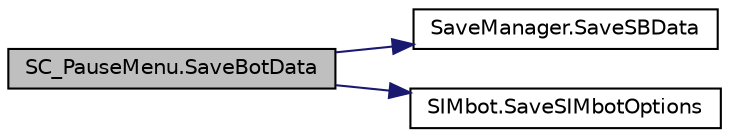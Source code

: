 digraph "SC_PauseMenu.SaveBotData"
{
 // LATEX_PDF_SIZE
  edge [fontname="Helvetica",fontsize="10",labelfontname="Helvetica",labelfontsize="10"];
  node [fontname="Helvetica",fontsize="10",shape=record];
  rankdir="LR";
  Node1 [label="SC_PauseMenu.SaveBotData",height=0.2,width=0.4,color="black", fillcolor="grey75", style="filled", fontcolor="black",tooltip=" "];
  Node1 -> Node2 [color="midnightblue",fontsize="10",style="solid",fontname="Helvetica"];
  Node2 [label="SaveManager.SaveSBData",height=0.2,width=0.4,color="black", fillcolor="white", style="filled",URL="$class_save_manager.html#a0d3dda4dbe1cfc3b1052cc6dd29db42a",tooltip="Save the data on the SIMbot to a file."];
  Node1 -> Node3 [color="midnightblue",fontsize="10",style="solid",fontname="Helvetica"];
  Node3 [label="SIMbot.SaveSIMbotOptions",height=0.2,width=0.4,color="black", fillcolor="white", style="filled",URL="$class_s_i_mbot.html#a4f610c5c0cbee05e6eccc3c55d5a42ab",tooltip=" "];
}
